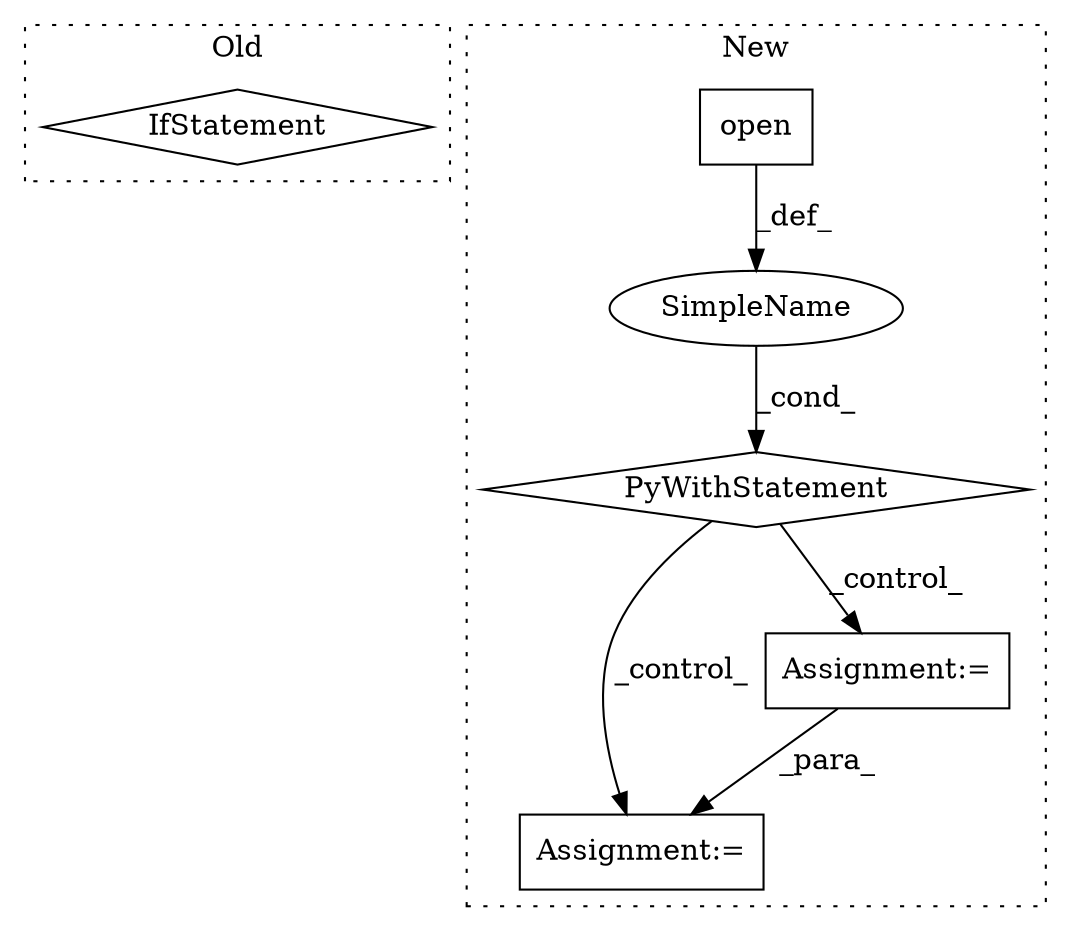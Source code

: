 digraph G {
subgraph cluster0 {
1 [label="IfStatement" a="25" s="1823" l="20" shape="diamond"];
label = "Old";
style="dotted";
}
subgraph cluster1 {
2 [label="open" a="32" s="288,304" l="5,1" shape="box"];
3 [label="Assignment:=" a="7" s="481" l="1" shape="box"];
4 [label="SimpleName" a="42" s="" l="" shape="ellipse"];
5 [label="PyWithStatement" a="104" s="278,305" l="10,2" shape="diamond"];
6 [label="Assignment:=" a="7" s="418" l="22" shape="box"];
label = "New";
style="dotted";
}
2 -> 4 [label="_def_"];
4 -> 5 [label="_cond_"];
5 -> 6 [label="_control_"];
5 -> 3 [label="_control_"];
6 -> 3 [label="_para_"];
}